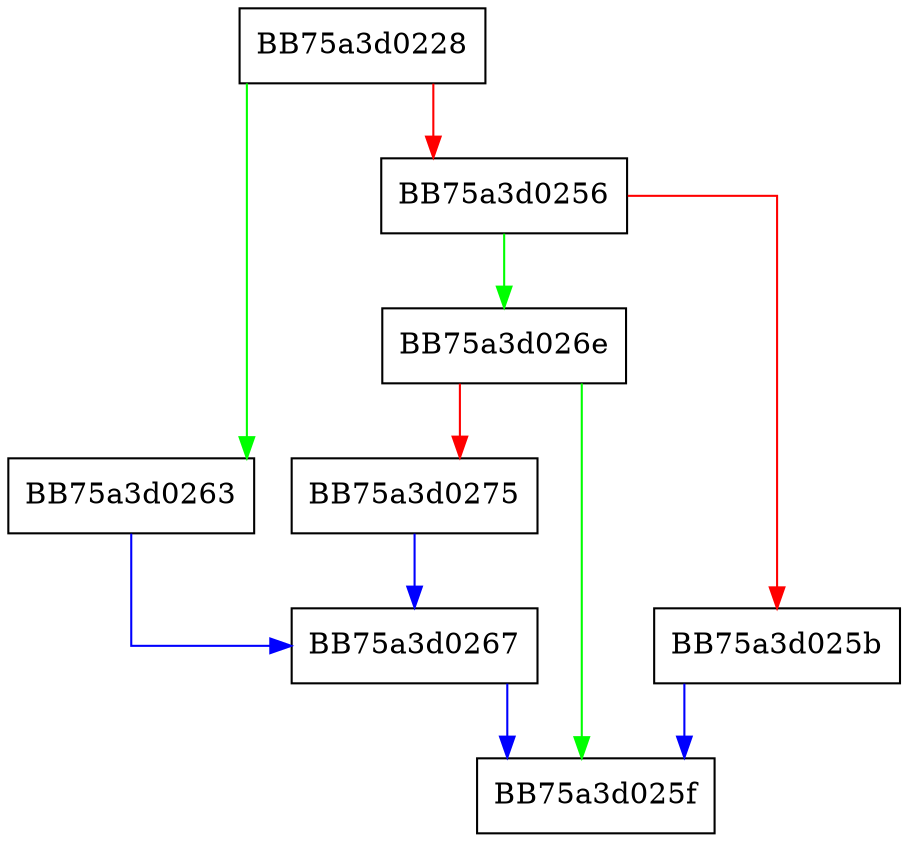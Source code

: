digraph _Insert_new_node_before {
  node [shape="box"];
  graph [splines=ortho];
  BB75a3d0228 -> BB75a3d0263 [color="green"];
  BB75a3d0228 -> BB75a3d0256 [color="red"];
  BB75a3d0256 -> BB75a3d026e [color="green"];
  BB75a3d0256 -> BB75a3d025b [color="red"];
  BB75a3d025b -> BB75a3d025f [color="blue"];
  BB75a3d0263 -> BB75a3d0267 [color="blue"];
  BB75a3d0267 -> BB75a3d025f [color="blue"];
  BB75a3d026e -> BB75a3d025f [color="green"];
  BB75a3d026e -> BB75a3d0275 [color="red"];
  BB75a3d0275 -> BB75a3d0267 [color="blue"];
}